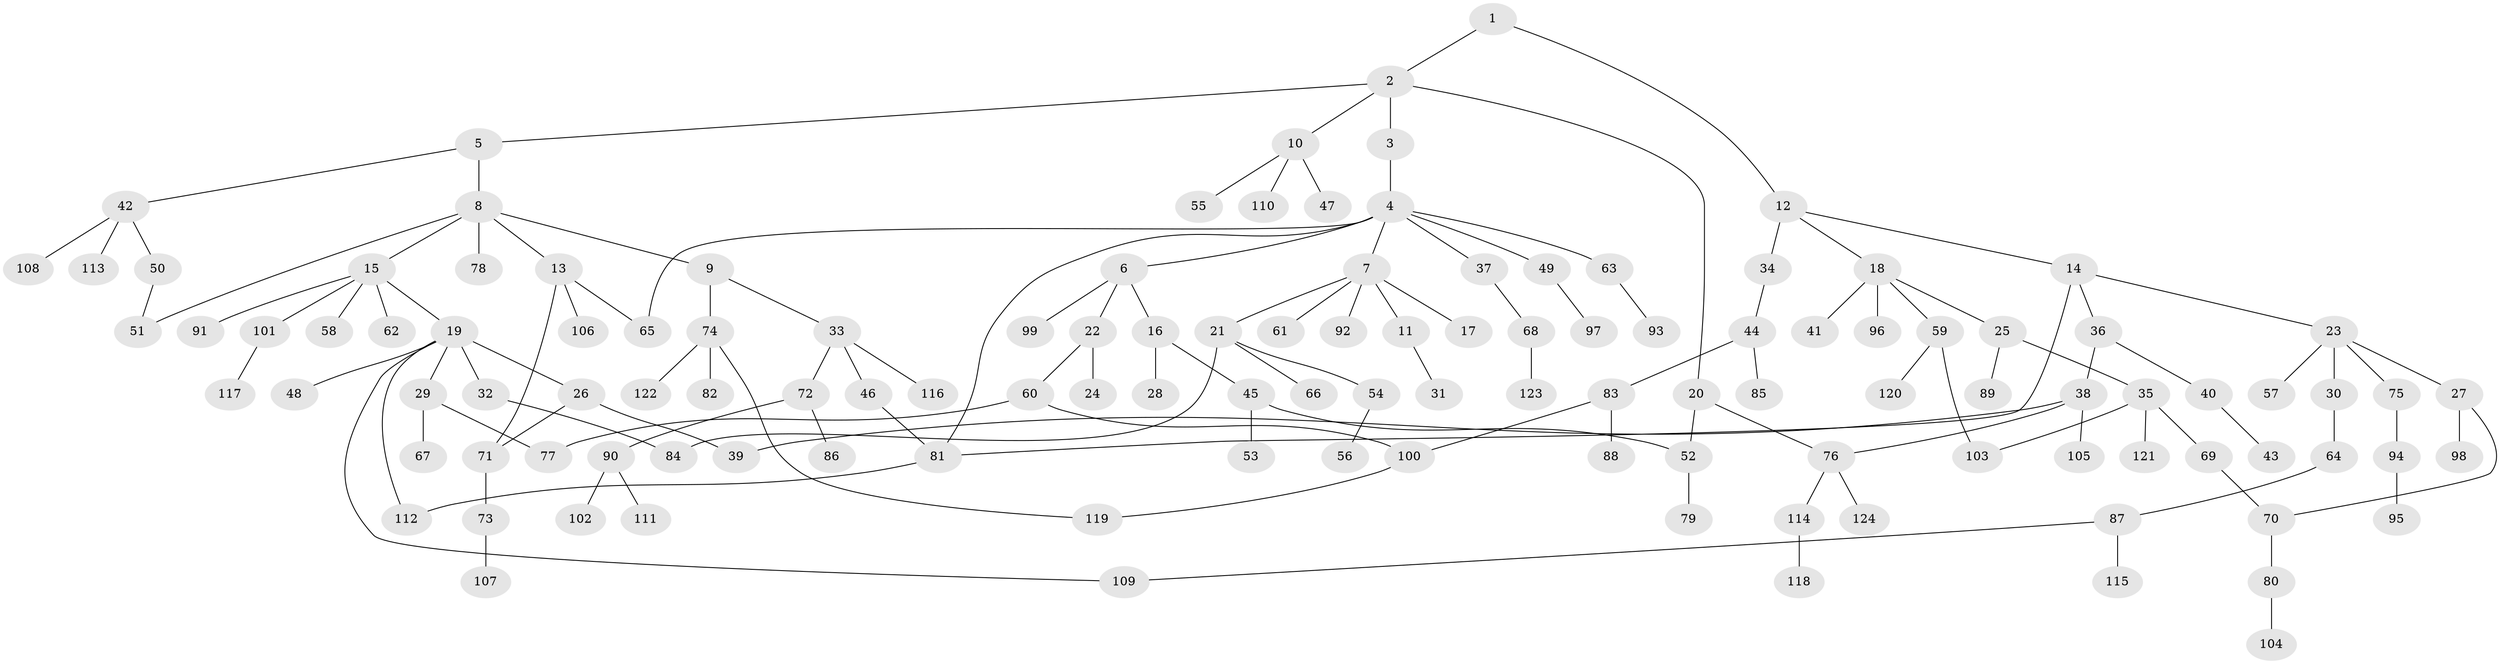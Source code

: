 // coarse degree distribution, {1: 0.7755102040816326, 12: 0.02040816326530612, 4: 0.04081632653061224, 9: 0.04081632653061224, 2: 0.061224489795918366, 6: 0.02040816326530612, 3: 0.02040816326530612, 15: 0.02040816326530612}
// Generated by graph-tools (version 1.1) at 2025/44/03/04/25 21:44:56]
// undirected, 124 vertices, 139 edges
graph export_dot {
graph [start="1"]
  node [color=gray90,style=filled];
  1;
  2;
  3;
  4;
  5;
  6;
  7;
  8;
  9;
  10;
  11;
  12;
  13;
  14;
  15;
  16;
  17;
  18;
  19;
  20;
  21;
  22;
  23;
  24;
  25;
  26;
  27;
  28;
  29;
  30;
  31;
  32;
  33;
  34;
  35;
  36;
  37;
  38;
  39;
  40;
  41;
  42;
  43;
  44;
  45;
  46;
  47;
  48;
  49;
  50;
  51;
  52;
  53;
  54;
  55;
  56;
  57;
  58;
  59;
  60;
  61;
  62;
  63;
  64;
  65;
  66;
  67;
  68;
  69;
  70;
  71;
  72;
  73;
  74;
  75;
  76;
  77;
  78;
  79;
  80;
  81;
  82;
  83;
  84;
  85;
  86;
  87;
  88;
  89;
  90;
  91;
  92;
  93;
  94;
  95;
  96;
  97;
  98;
  99;
  100;
  101;
  102;
  103;
  104;
  105;
  106;
  107;
  108;
  109;
  110;
  111;
  112;
  113;
  114;
  115;
  116;
  117;
  118;
  119;
  120;
  121;
  122;
  123;
  124;
  1 -- 2;
  1 -- 12;
  2 -- 3;
  2 -- 5;
  2 -- 10;
  2 -- 20;
  3 -- 4;
  4 -- 6;
  4 -- 7;
  4 -- 37;
  4 -- 49;
  4 -- 63;
  4 -- 65;
  4 -- 81;
  5 -- 8;
  5 -- 42;
  6 -- 16;
  6 -- 22;
  6 -- 99;
  7 -- 11;
  7 -- 17;
  7 -- 21;
  7 -- 61;
  7 -- 92;
  8 -- 9;
  8 -- 13;
  8 -- 15;
  8 -- 78;
  8 -- 51;
  9 -- 33;
  9 -- 74;
  10 -- 47;
  10 -- 55;
  10 -- 110;
  11 -- 31;
  12 -- 14;
  12 -- 18;
  12 -- 34;
  13 -- 71;
  13 -- 106;
  13 -- 65;
  14 -- 23;
  14 -- 36;
  14 -- 81;
  15 -- 19;
  15 -- 58;
  15 -- 62;
  15 -- 91;
  15 -- 101;
  16 -- 28;
  16 -- 45;
  18 -- 25;
  18 -- 41;
  18 -- 59;
  18 -- 96;
  19 -- 26;
  19 -- 29;
  19 -- 32;
  19 -- 48;
  19 -- 109;
  19 -- 112;
  20 -- 52;
  20 -- 76;
  21 -- 54;
  21 -- 66;
  21 -- 84;
  22 -- 24;
  22 -- 60;
  23 -- 27;
  23 -- 30;
  23 -- 57;
  23 -- 75;
  25 -- 35;
  25 -- 89;
  26 -- 39;
  26 -- 71;
  27 -- 70;
  27 -- 98;
  29 -- 67;
  29 -- 77;
  30 -- 64;
  32 -- 84;
  33 -- 46;
  33 -- 72;
  33 -- 116;
  34 -- 44;
  35 -- 69;
  35 -- 121;
  35 -- 103;
  36 -- 38;
  36 -- 40;
  37 -- 68;
  38 -- 76;
  38 -- 105;
  38 -- 39;
  40 -- 43;
  42 -- 50;
  42 -- 108;
  42 -- 113;
  44 -- 83;
  44 -- 85;
  45 -- 53;
  45 -- 52;
  46 -- 81;
  49 -- 97;
  50 -- 51;
  52 -- 79;
  54 -- 56;
  59 -- 103;
  59 -- 120;
  60 -- 100;
  60 -- 77;
  63 -- 93;
  64 -- 87;
  68 -- 123;
  69 -- 70;
  70 -- 80;
  71 -- 73;
  72 -- 86;
  72 -- 90;
  73 -- 107;
  74 -- 82;
  74 -- 122;
  74 -- 119;
  75 -- 94;
  76 -- 114;
  76 -- 124;
  80 -- 104;
  81 -- 112;
  83 -- 88;
  83 -- 100;
  87 -- 115;
  87 -- 109;
  90 -- 102;
  90 -- 111;
  94 -- 95;
  100 -- 119;
  101 -- 117;
  114 -- 118;
}

